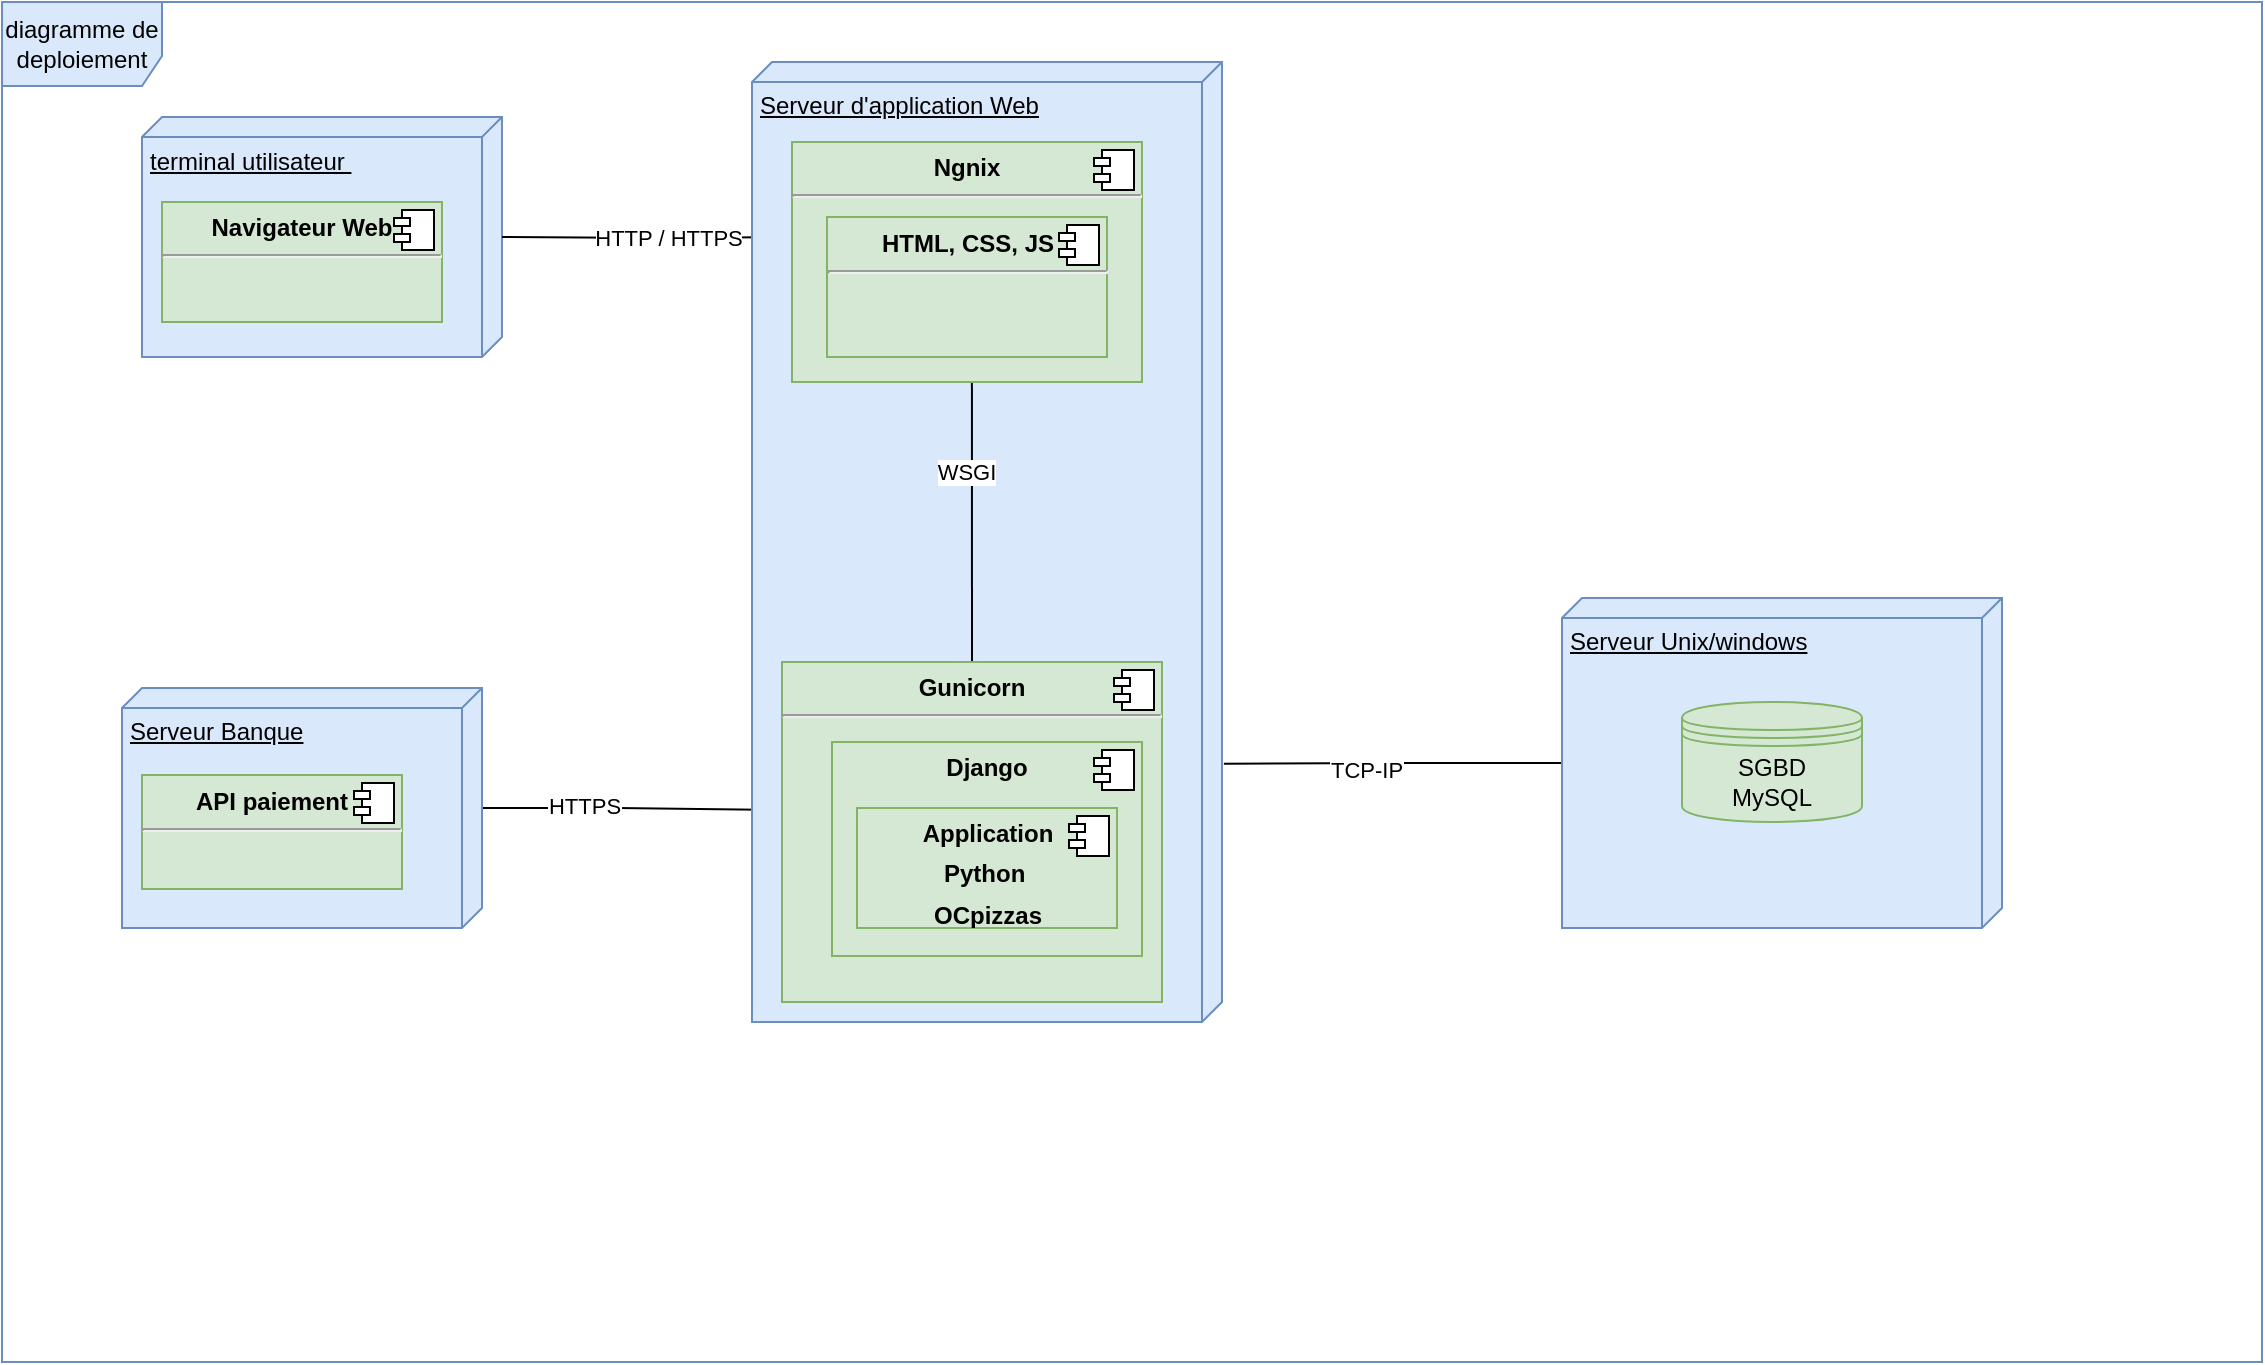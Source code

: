 <mxfile version="14.6.13" type="device"><diagram name="Page-1" id="e7e014a7-5840-1c2e-5031-d8a46d1fe8dd"><mxGraphModel dx="2255" dy="1452" grid="1" gridSize="10" guides="1" tooltips="1" connect="1" arrows="1" fold="1" page="1" pageScale="1" pageWidth="1169" pageHeight="826" background="#ffffff" math="0" shadow="0"><root><mxCell id="0"/><mxCell id="1" parent="0"/><mxCell id="hYdrdapwYtyit_yWE54Z-45" value="diagramme de deploiement" style="shape=umlFrame;whiteSpace=wrap;html=1;width=80;height=42;fillColor=#dae8fc;strokeColor=#6c8ebf;" parent="1" vertex="1"><mxGeometry x="-10" y="-10" width="1130" height="680" as="geometry"/></mxCell><mxCell id="hYdrdapwYtyit_yWE54Z-46" value="terminal utilisateur&amp;nbsp;&lt;br&gt;" style="verticalAlign=top;align=left;spacingTop=8;spacingLeft=2;spacingRight=12;shape=cube;size=10;direction=south;fontStyle=4;html=1;fillColor=#dae8fc;strokeColor=#6c8ebf;" parent="1" vertex="1"><mxGeometry x="60" y="47.5" width="180" height="120" as="geometry"/></mxCell><mxCell id="hYdrdapwYtyit_yWE54Z-56" style="edgeStyle=orthogonalEdgeStyle;rounded=0;orthogonalLoop=1;jettySize=auto;html=1;endArrow=none;endFill=0;" parent="1" target="hYdrdapwYtyit_yWE54Z-46" edge="1"><mxGeometry relative="1" as="geometry"><Array as="points"/><mxPoint x="395" y="107.5" as="sourcePoint"/><mxPoint x="155" y="180" as="targetPoint"/></mxGeometry></mxCell><mxCell id="hYdrdapwYtyit_yWE54Z-57" value="HTTP / HTTPS" style="edgeLabel;html=1;align=center;verticalAlign=middle;resizable=0;points=[];" parent="hYdrdapwYtyit_yWE54Z-56" vertex="1" connectable="0"><mxGeometry x="0.293" relative="1" as="geometry"><mxPoint x="28" as="offset"/></mxGeometry></mxCell><mxCell id="Qqw4yP_ZA1CbJ16Bv4cb-7" style="edgeStyle=orthogonalEdgeStyle;rounded=0;orthogonalLoop=1;jettySize=auto;html=1;entryX=0.731;entryY=-0.004;entryDx=0;entryDy=0;entryPerimeter=0;endArrow=none;endFill=0;" edge="1" parent="1" source="hYdrdapwYtyit_yWE54Z-52" target="ZpuhjXOF5CeiWTrg2cDK-25"><mxGeometry relative="1" as="geometry"/></mxCell><mxCell id="Qqw4yP_ZA1CbJ16Bv4cb-8" value="TCP-IP" style="edgeLabel;html=1;align=center;verticalAlign=middle;resizable=0;points=[];" vertex="1" connectable="0" parent="Qqw4yP_ZA1CbJ16Bv4cb-7"><mxGeometry x="0.167" y="3" relative="1" as="geometry"><mxPoint as="offset"/></mxGeometry></mxCell><mxCell id="hYdrdapwYtyit_yWE54Z-52" value="Serveur Unix/windows" style="verticalAlign=top;align=left;spacingTop=8;spacingLeft=2;spacingRight=12;shape=cube;size=10;direction=south;fontStyle=4;html=1;fillColor=#dae8fc;strokeColor=#6c8ebf;" parent="1" vertex="1"><mxGeometry x="770" y="288" width="220" height="165" as="geometry"/></mxCell><mxCell id="hYdrdapwYtyit_yWE54Z-53" value="SGBD&#10;MySQL" style="shape=datastore;whiteSpace=wrap;html=1;fontFamily=Helvetica;fontSize=12;align=center;strokeColor=#82b366;fillColor=#d5e8d4;" parent="1" vertex="1"><mxGeometry x="830" y="340" width="90" height="60" as="geometry"/></mxCell><mxCell id="LQ0dUU1Ugx3eyCAqI0rV-4" style="edgeStyle=orthogonalEdgeStyle;rounded=0;orthogonalLoop=1;jettySize=auto;html=1;entryX=0.779;entryY=0.983;entryDx=0;entryDy=0;entryPerimeter=0;endArrow=none;endFill=0;" parent="1" source="QexYt3PHQ1NNLXO5JTDu-1" target="ZpuhjXOF5CeiWTrg2cDK-25" edge="1"><mxGeometry relative="1" as="geometry"/></mxCell><mxCell id="LQ0dUU1Ugx3eyCAqI0rV-5" value="HTTPS" style="edgeLabel;html=1;align=center;verticalAlign=middle;resizable=0;points=[];" parent="LQ0dUU1Ugx3eyCAqI0rV-4" vertex="1" connectable="0"><mxGeometry x="-0.271" y="1" relative="1" as="geometry"><mxPoint as="offset"/></mxGeometry></mxCell><mxCell id="QexYt3PHQ1NNLXO5JTDu-1" value="Serveur Banque" style="verticalAlign=top;align=left;spacingTop=8;spacingLeft=2;spacingRight=12;shape=cube;size=10;direction=south;fontStyle=4;html=1;fillColor=#dae8fc;strokeColor=#6c8ebf;" parent="1" vertex="1"><mxGeometry x="50" y="333" width="180" height="120" as="geometry"/></mxCell><mxCell id="QexYt3PHQ1NNLXO5JTDu-6" value="&lt;p style=&quot;margin: 0px ; margin-top: 6px ; text-align: center&quot;&gt;&lt;b&gt;Navigateur Web&lt;/b&gt;&lt;/p&gt;&lt;hr&gt;&lt;p style=&quot;margin: 0px ; margin-left: 8px&quot;&gt;&lt;br&gt;&lt;/p&gt;" style="align=left;overflow=fill;html=1;dropTarget=0;fillColor=#d5e8d4;strokeColor=#82b366;" parent="1" vertex="1"><mxGeometry x="70" y="90" width="140" height="60" as="geometry"/></mxCell><mxCell id="QexYt3PHQ1NNLXO5JTDu-7" value="" style="shape=component;jettyWidth=8;jettyHeight=4;" parent="QexYt3PHQ1NNLXO5JTDu-6" vertex="1"><mxGeometry x="1" width="20" height="20" relative="1" as="geometry"><mxPoint x="-24" y="4" as="offset"/></mxGeometry></mxCell><mxCell id="ZpuhjXOF5CeiWTrg2cDK-22" value="&lt;p style=&quot;margin: 0px ; margin-top: 6px ; text-align: center&quot;&gt;&lt;b&gt;API paiement&lt;/b&gt;&lt;/p&gt;&lt;hr&gt;&lt;p style=&quot;margin: 0px ; margin-left: 8px&quot;&gt;&lt;br&gt;&lt;/p&gt;" style="align=left;overflow=fill;html=1;dropTarget=0;fillColor=#d5e8d4;strokeColor=#82b366;" parent="1" vertex="1"><mxGeometry x="60" y="376.5" width="130" height="57" as="geometry"/></mxCell><mxCell id="ZpuhjXOF5CeiWTrg2cDK-23" value="" style="shape=component;jettyWidth=8;jettyHeight=4;" parent="ZpuhjXOF5CeiWTrg2cDK-22" vertex="1"><mxGeometry x="1" width="20" height="20" relative="1" as="geometry"><mxPoint x="-24" y="4" as="offset"/></mxGeometry></mxCell><mxCell id="ZpuhjXOF5CeiWTrg2cDK-32" style="edgeStyle=orthogonalEdgeStyle;rounded=0;orthogonalLoop=1;jettySize=auto;html=1;startArrow=none;startFill=0;endArrow=none;endFill=0;entryX=0.5;entryY=1;entryDx=0;entryDy=0;exitX=0.5;exitY=0;exitDx=0;exitDy=0;" parent="1" source="ZpuhjXOF5CeiWTrg2cDK-26" target="ZpuhjXOF5CeiWTrg2cDK-28" edge="1"><mxGeometry relative="1" as="geometry"><Array as="points"><mxPoint x="475" y="238"/><mxPoint x="473" y="238"/></Array><mxPoint x="615" y="108" as="targetPoint"/></mxGeometry></mxCell><mxCell id="ZpuhjXOF5CeiWTrg2cDK-33" value="WSGI" style="edgeLabel;html=1;align=center;verticalAlign=middle;resizable=0;points=[];" parent="ZpuhjXOF5CeiWTrg2cDK-32" vertex="1" connectable="0"><mxGeometry x="0.208" y="3" relative="1" as="geometry"><mxPoint x="1" as="offset"/></mxGeometry></mxCell><mxCell id="LQ0dUU1Ugx3eyCAqI0rV-1" value="Text" style="edgeLabel;html=1;align=center;verticalAlign=middle;resizable=0;points=[];" parent="ZpuhjXOF5CeiWTrg2cDK-32" vertex="1" connectable="0"><mxGeometry x="0.76" y="-1" relative="1" as="geometry"><mxPoint as="offset"/></mxGeometry></mxCell><mxCell id="ZpuhjXOF5CeiWTrg2cDK-25" value="Serveur d'application Web" style="verticalAlign=top;align=left;spacingTop=8;spacingLeft=2;spacingRight=12;shape=cube;size=10;direction=south;fontStyle=4;html=1;fillColor=#dae8fc;strokeColor=#6c8ebf;" parent="1" vertex="1"><mxGeometry x="365" y="20" width="235" height="480" as="geometry"/></mxCell><mxCell id="LQ0dUU1Ugx3eyCAqI0rV-2" style="edgeStyle=orthogonalEdgeStyle;rounded=0;orthogonalLoop=1;jettySize=auto;html=1;exitX=0.5;exitY=0;exitDx=0;exitDy=0;entryX=0.514;entryY=0.917;entryDx=0;entryDy=0;entryPerimeter=0;endArrow=none;endFill=0;" parent="1" source="ZpuhjXOF5CeiWTrg2cDK-26" target="ZpuhjXOF5CeiWTrg2cDK-28" edge="1"><mxGeometry relative="1" as="geometry"/></mxCell><mxCell id="LQ0dUU1Ugx3eyCAqI0rV-3" value="WSGI" style="edgeLabel;html=1;align=center;verticalAlign=middle;resizable=0;points=[];" parent="LQ0dUU1Ugx3eyCAqI0rV-2" vertex="1" connectable="0"><mxGeometry x="0.267" y="3" relative="1" as="geometry"><mxPoint as="offset"/></mxGeometry></mxCell><mxCell id="ZpuhjXOF5CeiWTrg2cDK-26" value="&lt;p style=&quot;margin: 0px ; margin-top: 6px ; text-align: center&quot;&gt;&lt;b&gt;Gunicorn&lt;/b&gt;&lt;/p&gt;&lt;hr&gt;&lt;p style=&quot;margin: 0px ; margin-left: 8px&quot;&gt;&lt;br&gt;&lt;/p&gt;" style="align=left;overflow=fill;html=1;dropTarget=0;fillColor=#d5e8d4;strokeColor=#82b366;" parent="1" vertex="1"><mxGeometry x="380" y="320" width="190" height="170" as="geometry"/></mxCell><mxCell id="ZpuhjXOF5CeiWTrg2cDK-27" value="" style="shape=component;jettyWidth=8;jettyHeight=4;" parent="ZpuhjXOF5CeiWTrg2cDK-26" vertex="1"><mxGeometry x="1" width="20" height="20" relative="1" as="geometry"><mxPoint x="-24" y="4" as="offset"/></mxGeometry></mxCell><mxCell id="ZpuhjXOF5CeiWTrg2cDK-28" value="&lt;p style=&quot;margin: 0px ; margin-top: 6px ; text-align: center&quot;&gt;&lt;b&gt;Ngnix&lt;/b&gt;&lt;/p&gt;&lt;hr&gt;&lt;p style=&quot;margin: 0px ; margin-left: 8px&quot;&gt;&lt;br&gt;&lt;/p&gt;" style="align=left;overflow=fill;html=1;dropTarget=0;fillColor=#d5e8d4;strokeColor=#82b366;" parent="1" vertex="1"><mxGeometry x="385" y="60" width="175" height="120" as="geometry"/></mxCell><mxCell id="ZpuhjXOF5CeiWTrg2cDK-29" value="" style="shape=component;jettyWidth=8;jettyHeight=4;" parent="ZpuhjXOF5CeiWTrg2cDK-28" vertex="1"><mxGeometry x="1" width="20" height="20" relative="1" as="geometry"><mxPoint x="-24" y="4" as="offset"/></mxGeometry></mxCell><mxCell id="rlW5qjTQXX1rYgHLOLCI-1" value="&lt;p style=&quot;margin: 0px ; margin-top: 6px ; text-align: center&quot;&gt;&lt;b&gt;HTML, CSS, JS&lt;/b&gt;&lt;/p&gt;&lt;hr&gt;&lt;p style=&quot;margin: 0px ; margin-left: 8px&quot;&gt;&lt;br&gt;&lt;/p&gt;" style="align=left;overflow=fill;html=1;dropTarget=0;fillColor=#d5e8d4;strokeColor=#82b366;" parent="1" vertex="1"><mxGeometry x="402.5" y="97.5" width="140" height="70" as="geometry"/></mxCell><mxCell id="rlW5qjTQXX1rYgHLOLCI-2" value="" style="shape=component;jettyWidth=8;jettyHeight=4;" parent="rlW5qjTQXX1rYgHLOLCI-1" vertex="1"><mxGeometry x="1" width="20" height="20" relative="1" as="geometry"><mxPoint x="-24" y="4" as="offset"/></mxGeometry></mxCell><mxCell id="BY_hxlXQ0Y2SCNEkTWvw-2" value="&lt;p style=&quot;margin: 0px ; margin-top: 6px ; text-align: center&quot;&gt;&lt;b&gt;Django&lt;/b&gt;&lt;/p&gt;" style="align=left;overflow=fill;html=1;dropTarget=0;fillColor=#d5e8d4;strokeColor=#82b366;" parent="1" vertex="1"><mxGeometry x="405" y="360" width="155" height="107" as="geometry"/></mxCell><mxCell id="BY_hxlXQ0Y2SCNEkTWvw-3" value="" style="shape=component;jettyWidth=8;jettyHeight=4;" parent="BY_hxlXQ0Y2SCNEkTWvw-2" vertex="1"><mxGeometry x="1" width="20" height="20" relative="1" as="geometry"><mxPoint x="-24" y="4" as="offset"/></mxGeometry></mxCell><mxCell id="ZpuhjXOF5CeiWTrg2cDK-30" value="&lt;p style=&quot;margin: 0px ; margin-top: 6px ; text-align: center&quot;&gt;&lt;b&gt;Application&lt;/b&gt;&lt;/p&gt;&lt;p style=&quot;margin: 0px ; margin-top: 6px ; text-align: center&quot;&gt;&lt;b&gt;Python&amp;nbsp;&lt;/b&gt;&lt;/p&gt;&lt;p style=&quot;margin: 0px ; margin-top: 6px ; text-align: center&quot;&gt;&lt;b&gt;OCpizzas&lt;/b&gt;&lt;/p&gt;" style="align=left;overflow=fill;html=1;dropTarget=0;fillColor=#d5e8d4;strokeColor=#82b366;" parent="1" vertex="1"><mxGeometry x="417.5" y="393" width="130" height="60" as="geometry"/></mxCell><mxCell id="ZpuhjXOF5CeiWTrg2cDK-31" value="" style="shape=component;jettyWidth=8;jettyHeight=4;" parent="ZpuhjXOF5CeiWTrg2cDK-30" vertex="1"><mxGeometry x="1" width="20" height="20" relative="1" as="geometry"><mxPoint x="-24" y="4" as="offset"/></mxGeometry></mxCell></root></mxGraphModel></diagram></mxfile>